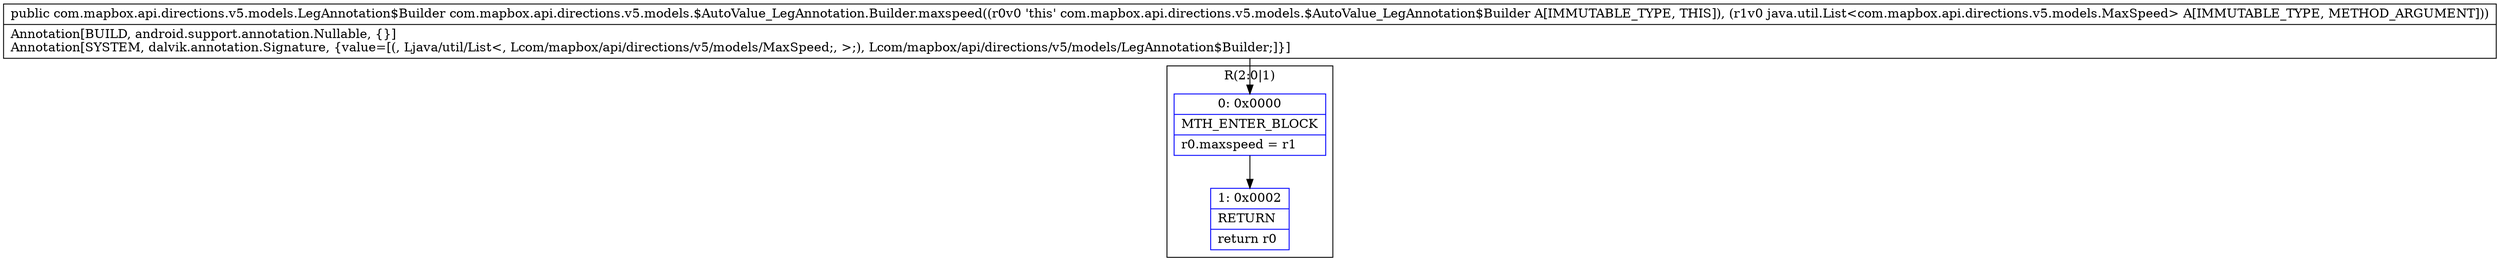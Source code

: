 digraph "CFG forcom.mapbox.api.directions.v5.models.$AutoValue_LegAnnotation.Builder.maxspeed(Ljava\/util\/List;)Lcom\/mapbox\/api\/directions\/v5\/models\/LegAnnotation$Builder;" {
subgraph cluster_Region_382239038 {
label = "R(2:0|1)";
node [shape=record,color=blue];
Node_0 [shape=record,label="{0\:\ 0x0000|MTH_ENTER_BLOCK\l|r0.maxspeed = r1\l}"];
Node_1 [shape=record,label="{1\:\ 0x0002|RETURN\l|return r0\l}"];
}
MethodNode[shape=record,label="{public com.mapbox.api.directions.v5.models.LegAnnotation$Builder com.mapbox.api.directions.v5.models.$AutoValue_LegAnnotation.Builder.maxspeed((r0v0 'this' com.mapbox.api.directions.v5.models.$AutoValue_LegAnnotation$Builder A[IMMUTABLE_TYPE, THIS]), (r1v0 java.util.List\<com.mapbox.api.directions.v5.models.MaxSpeed\> A[IMMUTABLE_TYPE, METHOD_ARGUMENT]))  | Annotation[BUILD, android.support.annotation.Nullable, \{\}]\lAnnotation[SYSTEM, dalvik.annotation.Signature, \{value=[(, Ljava\/util\/List\<, Lcom\/mapbox\/api\/directions\/v5\/models\/MaxSpeed;, \>;), Lcom\/mapbox\/api\/directions\/v5\/models\/LegAnnotation$Builder;]\}]\l}"];
MethodNode -> Node_0;
Node_0 -> Node_1;
}

